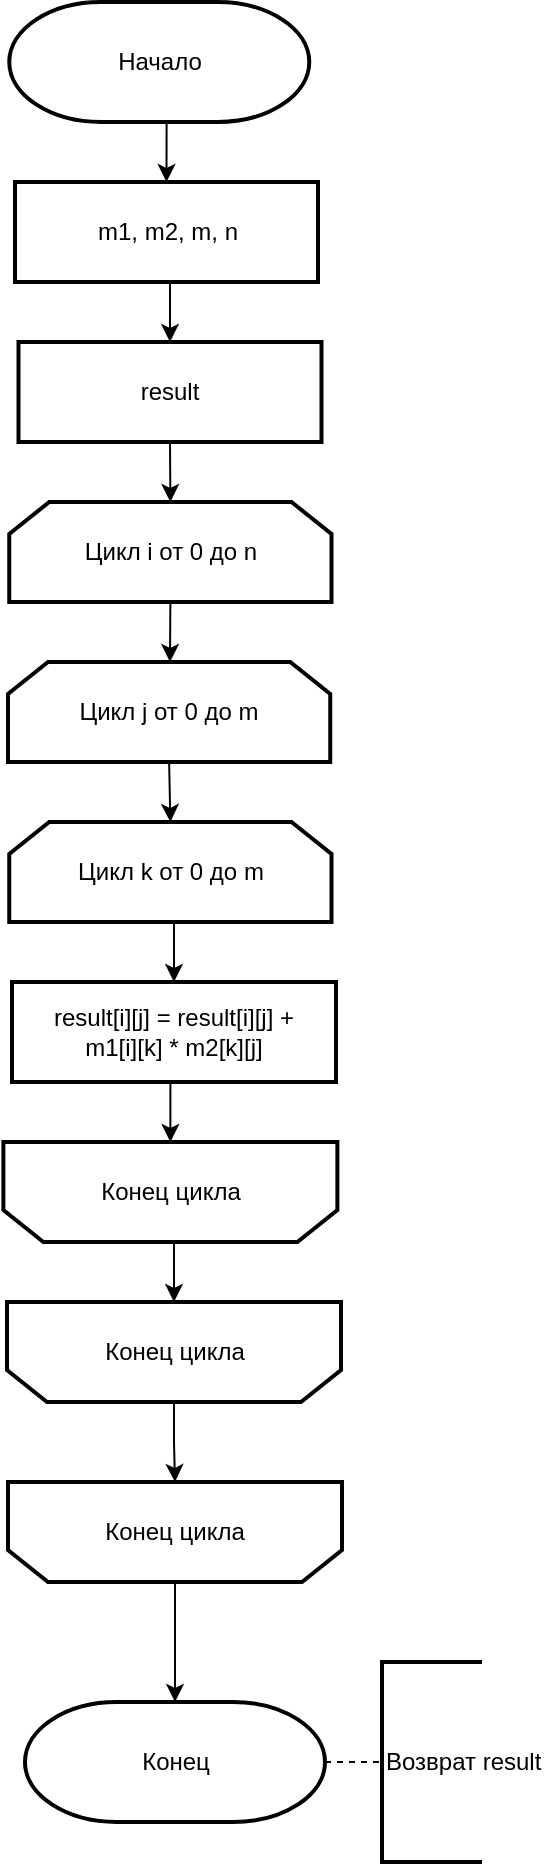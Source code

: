 <mxfile version="20.5.1" type="device"><diagram id="mm9JeoM5RA-ei2-ZhLFD" name="Страница 1"><mxGraphModel dx="1422" dy="762" grid="1" gridSize="10" guides="1" tooltips="1" connect="1" arrows="1" fold="1" page="1" pageScale="1" pageWidth="827" pageHeight="1169" math="0" shadow="0"><root><mxCell id="0"/><mxCell id="1" parent="0"/><mxCell id="lz_kOIy8Y1H6jXiSbgJI-1" style="edgeStyle=orthogonalEdgeStyle;rounded=0;orthogonalLoop=1;jettySize=auto;html=1;exitX=0.5;exitY=1;exitDx=0;exitDy=0;exitPerimeter=0;entryX=0.5;entryY=0;entryDx=0;entryDy=0;" edge="1" parent="1" source="lz_kOIy8Y1H6jXiSbgJI-2" target="lz_kOIy8Y1H6jXiSbgJI-8"><mxGeometry relative="1" as="geometry"/></mxCell><mxCell id="lz_kOIy8Y1H6jXiSbgJI-2" value="Начало" style="strokeWidth=2;html=1;shape=mxgraph.flowchart.terminator;whiteSpace=wrap;" vertex="1" parent="1"><mxGeometry x="333.63" y="20" width="150" height="60" as="geometry"/></mxCell><mxCell id="lz_kOIy8Y1H6jXiSbgJI-7" style="edgeStyle=orthogonalEdgeStyle;rounded=0;orthogonalLoop=1;jettySize=auto;html=1;exitX=0.5;exitY=1;exitDx=0;exitDy=0;entryX=0.5;entryY=0;entryDx=0;entryDy=0;" edge="1" parent="1" source="lz_kOIy8Y1H6jXiSbgJI-8" target="lz_kOIy8Y1H6jXiSbgJI-17"><mxGeometry relative="1" as="geometry"/></mxCell><mxCell id="lz_kOIy8Y1H6jXiSbgJI-8" value="m1, m2, m, n" style="rounded=0;whiteSpace=wrap;html=1;absoluteArcSize=1;arcSize=14;strokeWidth=2;" vertex="1" parent="1"><mxGeometry x="336.5" y="110" width="151.5" height="50" as="geometry"/></mxCell><mxCell id="lz_kOIy8Y1H6jXiSbgJI-12" style="edgeStyle=orthogonalEdgeStyle;rounded=0;orthogonalLoop=1;jettySize=auto;html=1;exitX=0.5;exitY=1;exitDx=0;exitDy=0;entryX=0.5;entryY=0;entryDx=0;entryDy=0;entryPerimeter=0;" edge="1" parent="1" source="lz_kOIy8Y1H6jXiSbgJI-13"><mxGeometry relative="1" as="geometry"><mxPoint x="413.995" y="350" as="targetPoint"/></mxGeometry></mxCell><mxCell id="lz_kOIy8Y1H6jXiSbgJI-13" value="Цикл i от 0 до n" style="shape=loopLimit;whiteSpace=wrap;html=1;strokeWidth=2;direction=east;" vertex="1" parent="1"><mxGeometry x="333.63" y="270" width="161.12" height="50" as="geometry"/></mxCell><mxCell id="lz_kOIy8Y1H6jXiSbgJI-39" style="edgeStyle=orthogonalEdgeStyle;rounded=0;orthogonalLoop=1;jettySize=auto;html=1;exitX=0.5;exitY=0;exitDx=0;exitDy=0;entryX=0.5;entryY=1;entryDx=0;entryDy=0;" edge="1" parent="1" source="lz_kOIy8Y1H6jXiSbgJI-15" target="lz_kOIy8Y1H6jXiSbgJI-34"><mxGeometry relative="1" as="geometry"/></mxCell><mxCell id="lz_kOIy8Y1H6jXiSbgJI-15" value="Конец цикла" style="shape=loopLimit;whiteSpace=wrap;html=1;strokeWidth=2;direction=west;" vertex="1" parent="1"><mxGeometry x="332.5" y="670" width="167" height="50" as="geometry"/></mxCell><mxCell id="lz_kOIy8Y1H6jXiSbgJI-16" style="edgeStyle=orthogonalEdgeStyle;rounded=0;orthogonalLoop=1;jettySize=auto;html=1;exitX=0.5;exitY=1;exitDx=0;exitDy=0;entryX=0.5;entryY=0;entryDx=0;entryDy=0;" edge="1" parent="1" source="lz_kOIy8Y1H6jXiSbgJI-17" target="lz_kOIy8Y1H6jXiSbgJI-13"><mxGeometry relative="1" as="geometry"/></mxCell><mxCell id="lz_kOIy8Y1H6jXiSbgJI-17" value="result" style="rounded=0;whiteSpace=wrap;html=1;absoluteArcSize=1;arcSize=14;strokeWidth=2;" vertex="1" parent="1"><mxGeometry x="338.25" y="190" width="151.5" height="50" as="geometry"/></mxCell><mxCell id="lz_kOIy8Y1H6jXiSbgJI-32" style="edgeStyle=orthogonalEdgeStyle;rounded=0;orthogonalLoop=1;jettySize=auto;html=1;exitX=0.5;exitY=1;exitDx=0;exitDy=0;entryX=0.5;entryY=0;entryDx=0;entryDy=0;" edge="1" parent="1" source="lz_kOIy8Y1H6jXiSbgJI-30" target="lz_kOIy8Y1H6jXiSbgJI-31"><mxGeometry relative="1" as="geometry"/></mxCell><mxCell id="lz_kOIy8Y1H6jXiSbgJI-30" value="Цикл j от 0 до m" style="shape=loopLimit;whiteSpace=wrap;html=1;strokeWidth=2;direction=east;" vertex="1" parent="1"><mxGeometry x="333" y="350" width="161.12" height="50" as="geometry"/></mxCell><mxCell id="lz_kOIy8Y1H6jXiSbgJI-41" style="edgeStyle=orthogonalEdgeStyle;rounded=0;orthogonalLoop=1;jettySize=auto;html=1;exitX=0.5;exitY=1;exitDx=0;exitDy=0;entryX=0.5;entryY=0;entryDx=0;entryDy=0;" edge="1" parent="1" source="lz_kOIy8Y1H6jXiSbgJI-31" target="lz_kOIy8Y1H6jXiSbgJI-33"><mxGeometry relative="1" as="geometry"/></mxCell><mxCell id="lz_kOIy8Y1H6jXiSbgJI-31" value="Цикл k от 0 до m" style="shape=loopLimit;whiteSpace=wrap;html=1;strokeWidth=2;direction=east;" vertex="1" parent="1"><mxGeometry x="333.63" y="430" width="161.12" height="50" as="geometry"/></mxCell><mxCell id="lz_kOIy8Y1H6jXiSbgJI-40" style="edgeStyle=orthogonalEdgeStyle;rounded=0;orthogonalLoop=1;jettySize=auto;html=1;exitX=0.5;exitY=1;exitDx=0;exitDy=0;entryX=0.5;entryY=1;entryDx=0;entryDy=0;" edge="1" parent="1" source="lz_kOIy8Y1H6jXiSbgJI-33" target="lz_kOIy8Y1H6jXiSbgJI-35"><mxGeometry relative="1" as="geometry"/></mxCell><mxCell id="lz_kOIy8Y1H6jXiSbgJI-33" value="result[i][j] = result[i][j] + &lt;br&gt;m1[i][k] * m2[k][j]" style="rounded=0;whiteSpace=wrap;html=1;absoluteArcSize=1;arcSize=14;strokeWidth=2;" vertex="1" parent="1"><mxGeometry x="335" y="510" width="162" height="50" as="geometry"/></mxCell><mxCell id="lz_kOIy8Y1H6jXiSbgJI-43" style="edgeStyle=orthogonalEdgeStyle;rounded=0;orthogonalLoop=1;jettySize=auto;html=1;exitX=0.5;exitY=0;exitDx=0;exitDy=0;entryX=0.5;entryY=0;entryDx=0;entryDy=0;entryPerimeter=0;" edge="1" parent="1" source="lz_kOIy8Y1H6jXiSbgJI-34" target="lz_kOIy8Y1H6jXiSbgJI-42"><mxGeometry relative="1" as="geometry"/></mxCell><mxCell id="lz_kOIy8Y1H6jXiSbgJI-34" value="Конец цикла" style="shape=loopLimit;whiteSpace=wrap;html=1;strokeWidth=2;direction=west;" vertex="1" parent="1"><mxGeometry x="333" y="760" width="167" height="50" as="geometry"/></mxCell><mxCell id="lz_kOIy8Y1H6jXiSbgJI-38" style="edgeStyle=orthogonalEdgeStyle;rounded=0;orthogonalLoop=1;jettySize=auto;html=1;exitX=0.5;exitY=0;exitDx=0;exitDy=0;entryX=0.5;entryY=1;entryDx=0;entryDy=0;" edge="1" parent="1" source="lz_kOIy8Y1H6jXiSbgJI-35" target="lz_kOIy8Y1H6jXiSbgJI-15"><mxGeometry relative="1" as="geometry"/></mxCell><mxCell id="lz_kOIy8Y1H6jXiSbgJI-35" value="Конец цикла" style="shape=loopLimit;whiteSpace=wrap;html=1;strokeWidth=2;direction=west;" vertex="1" parent="1"><mxGeometry x="330.69" y="590" width="167" height="50" as="geometry"/></mxCell><mxCell id="lz_kOIy8Y1H6jXiSbgJI-45" style="edgeStyle=orthogonalEdgeStyle;rounded=0;orthogonalLoop=1;jettySize=auto;html=1;exitX=1;exitY=0.5;exitDx=0;exitDy=0;exitPerimeter=0;entryX=0;entryY=0.5;entryDx=0;entryDy=0;entryPerimeter=0;dashed=1;endArrow=none;endFill=0;" edge="1" parent="1" source="lz_kOIy8Y1H6jXiSbgJI-42" target="lz_kOIy8Y1H6jXiSbgJI-44"><mxGeometry relative="1" as="geometry"/></mxCell><mxCell id="lz_kOIy8Y1H6jXiSbgJI-42" value="Конец" style="strokeWidth=2;html=1;shape=mxgraph.flowchart.terminator;whiteSpace=wrap;" vertex="1" parent="1"><mxGeometry x="341.5" y="870" width="150" height="60" as="geometry"/></mxCell><mxCell id="lz_kOIy8Y1H6jXiSbgJI-44" value="Возврат result" style="strokeWidth=2;html=1;shape=mxgraph.flowchart.annotation_1;align=left;pointerEvents=1;" vertex="1" parent="1"><mxGeometry x="520" y="850" width="50" height="100" as="geometry"/></mxCell></root></mxGraphModel></diagram></mxfile>